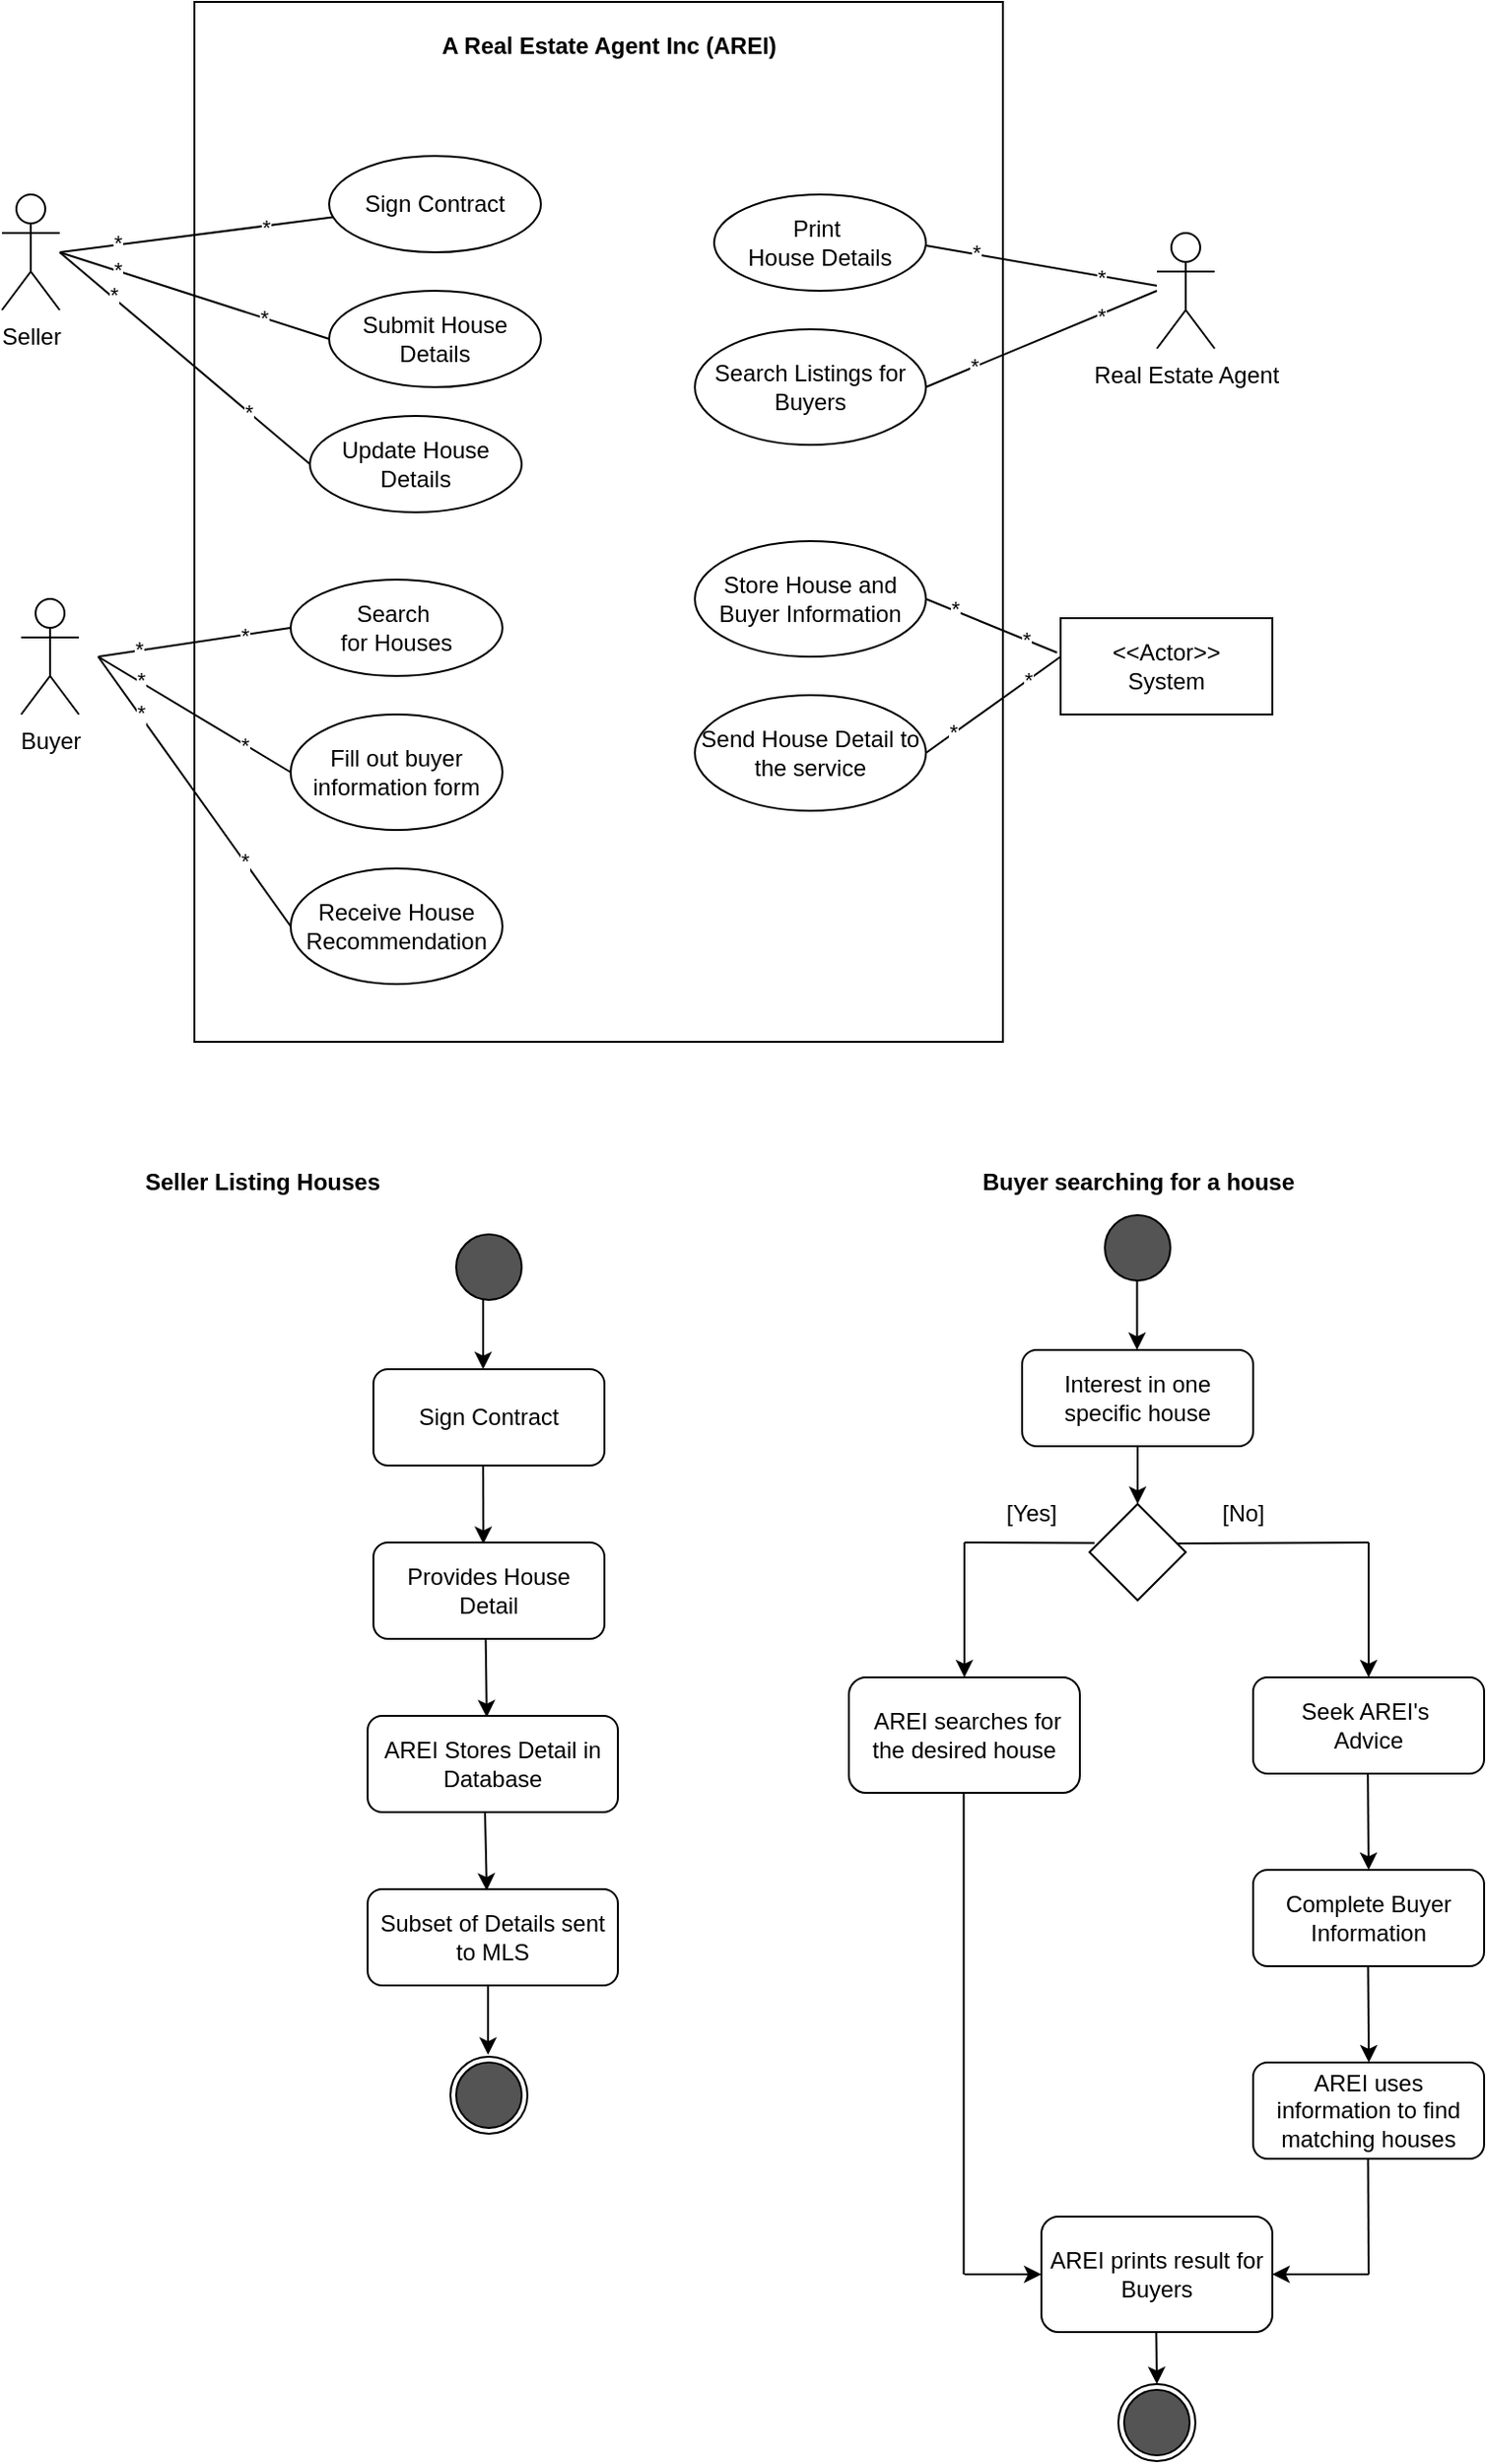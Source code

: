 <mxfile version="26.1.1">
  <diagram name="Page-1" id="EmtREpnJ_5TDIO0ZiXFz">
    <mxGraphModel dx="367" dy="235" grid="1" gridSize="10" guides="1" tooltips="1" connect="1" arrows="1" fold="1" page="1" pageScale="1" pageWidth="850" pageHeight="1100" math="0" shadow="0">
      <root>
        <mxCell id="0" />
        <mxCell id="1" parent="0" />
        <mxCell id="KVGwbhMKAkdo429nk7-W-102" value="" style="ellipse;whiteSpace=wrap;html=1;aspect=fixed;" vertex="1" parent="1">
          <mxGeometry x="910" y="1407" width="40" height="40" as="geometry" />
        </mxCell>
        <mxCell id="KVGwbhMKAkdo429nk7-W-69" value="" style="ellipse;whiteSpace=wrap;html=1;aspect=fixed;" vertex="1" parent="1">
          <mxGeometry x="563" y="1237" width="40" height="40" as="geometry" />
        </mxCell>
        <mxCell id="KVGwbhMKAkdo429nk7-W-30" value="" style="html=1;whiteSpace=wrap;" vertex="1" parent="1">
          <mxGeometry x="430" y="170" width="420" height="540" as="geometry" />
        </mxCell>
        <mxCell id="KVGwbhMKAkdo429nk7-W-3" value="A Real Estate Agent Inc (AREI)" style="text;align=center;fontStyle=1;verticalAlign=middle;spacingLeft=3;spacingRight=3;strokeColor=none;rotatable=0;points=[[0,0.5],[1,0.5]];portConstraint=eastwest;html=1;" vertex="1" parent="1">
          <mxGeometry x="555" y="180" width="180" height="26" as="geometry" />
        </mxCell>
        <mxCell id="KVGwbhMKAkdo429nk7-W-4" value="Seller" style="shape=umlActor;verticalLabelPosition=bottom;verticalAlign=top;html=1;" vertex="1" parent="1">
          <mxGeometry x="330" y="270" width="30" height="60" as="geometry" />
        </mxCell>
        <mxCell id="KVGwbhMKAkdo429nk7-W-9" value="" style="endArrow=none;html=1;rounded=0;" edge="1" parent="1" target="KVGwbhMKAkdo429nk7-W-12">
          <mxGeometry width="50" height="50" relative="1" as="geometry">
            <mxPoint x="360" y="300" as="sourcePoint" />
            <mxPoint x="420" y="260" as="targetPoint" />
          </mxGeometry>
        </mxCell>
        <mxCell id="KVGwbhMKAkdo429nk7-W-10" value="*" style="edgeLabel;html=1;align=center;verticalAlign=middle;resizable=0;points=[];" vertex="1" connectable="0" parent="KVGwbhMKAkdo429nk7-W-9">
          <mxGeometry x="-0.584" y="1" relative="1" as="geometry">
            <mxPoint as="offset" />
          </mxGeometry>
        </mxCell>
        <mxCell id="KVGwbhMKAkdo429nk7-W-11" value="*" style="edgeLabel;html=1;align=center;verticalAlign=middle;resizable=0;points=[];" vertex="1" connectable="0" parent="KVGwbhMKAkdo429nk7-W-9">
          <mxGeometry x="0.511" relative="1" as="geometry">
            <mxPoint as="offset" />
          </mxGeometry>
        </mxCell>
        <mxCell id="KVGwbhMKAkdo429nk7-W-12" value="Sign Contract" style="ellipse;whiteSpace=wrap;html=1;" vertex="1" parent="1">
          <mxGeometry x="500" y="250" width="110" height="50" as="geometry" />
        </mxCell>
        <mxCell id="KVGwbhMKAkdo429nk7-W-13" value="" style="endArrow=none;html=1;rounded=0;entryX=0;entryY=0.5;entryDx=0;entryDy=0;" edge="1" parent="1" target="KVGwbhMKAkdo429nk7-W-16">
          <mxGeometry width="50" height="50" relative="1" as="geometry">
            <mxPoint x="360" y="300" as="sourcePoint" />
            <mxPoint x="453" y="326" as="targetPoint" />
          </mxGeometry>
        </mxCell>
        <mxCell id="KVGwbhMKAkdo429nk7-W-14" value="*" style="edgeLabel;html=1;align=center;verticalAlign=middle;resizable=0;points=[];" vertex="1" connectable="0" parent="KVGwbhMKAkdo429nk7-W-13">
          <mxGeometry x="-0.584" y="1" relative="1" as="geometry">
            <mxPoint as="offset" />
          </mxGeometry>
        </mxCell>
        <mxCell id="KVGwbhMKAkdo429nk7-W-15" value="*" style="edgeLabel;html=1;align=center;verticalAlign=middle;resizable=0;points=[];" vertex="1" connectable="0" parent="KVGwbhMKAkdo429nk7-W-13">
          <mxGeometry x="0.511" relative="1" as="geometry">
            <mxPoint as="offset" />
          </mxGeometry>
        </mxCell>
        <mxCell id="KVGwbhMKAkdo429nk7-W-16" value="Submit House Details" style="ellipse;whiteSpace=wrap;html=1;" vertex="1" parent="1">
          <mxGeometry x="500" y="320" width="110" height="50" as="geometry" />
        </mxCell>
        <mxCell id="KVGwbhMKAkdo429nk7-W-17" value="Update House Details" style="ellipse;whiteSpace=wrap;html=1;" vertex="1" parent="1">
          <mxGeometry x="490" y="385" width="110" height="50" as="geometry" />
        </mxCell>
        <mxCell id="KVGwbhMKAkdo429nk7-W-18" value="" style="endArrow=none;html=1;rounded=0;entryX=0;entryY=0.5;entryDx=0;entryDy=0;" edge="1" parent="1" target="KVGwbhMKAkdo429nk7-W-17">
          <mxGeometry width="50" height="50" relative="1" as="geometry">
            <mxPoint x="360" y="300" as="sourcePoint" />
            <mxPoint x="450" y="345" as="targetPoint" />
          </mxGeometry>
        </mxCell>
        <mxCell id="KVGwbhMKAkdo429nk7-W-19" value="*" style="edgeLabel;html=1;align=center;verticalAlign=middle;resizable=0;points=[];" vertex="1" connectable="0" parent="KVGwbhMKAkdo429nk7-W-18">
          <mxGeometry x="-0.584" y="1" relative="1" as="geometry">
            <mxPoint as="offset" />
          </mxGeometry>
        </mxCell>
        <mxCell id="KVGwbhMKAkdo429nk7-W-20" value="*" style="edgeLabel;html=1;align=center;verticalAlign=middle;resizable=0;points=[];" vertex="1" connectable="0" parent="KVGwbhMKAkdo429nk7-W-18">
          <mxGeometry x="0.511" relative="1" as="geometry">
            <mxPoint as="offset" />
          </mxGeometry>
        </mxCell>
        <mxCell id="KVGwbhMKAkdo429nk7-W-21" value="Real Estate Agent" style="shape=umlActor;verticalLabelPosition=bottom;verticalAlign=top;html=1;" vertex="1" parent="1">
          <mxGeometry x="930" y="290" width="30" height="60" as="geometry" />
        </mxCell>
        <mxCell id="KVGwbhMKAkdo429nk7-W-22" value="Print&amp;nbsp;&lt;div&gt;House Details&lt;/div&gt;" style="ellipse;whiteSpace=wrap;html=1;" vertex="1" parent="1">
          <mxGeometry x="700" y="270" width="110" height="50" as="geometry" />
        </mxCell>
        <mxCell id="KVGwbhMKAkdo429nk7-W-23" value="" style="endArrow=none;html=1;rounded=0;" edge="1" parent="1" target="KVGwbhMKAkdo429nk7-W-21">
          <mxGeometry width="50" height="50" relative="1" as="geometry">
            <mxPoint x="810" y="296.5" as="sourcePoint" />
            <mxPoint x="910" y="330" as="targetPoint" />
          </mxGeometry>
        </mxCell>
        <mxCell id="KVGwbhMKAkdo429nk7-W-24" value="*" style="edgeLabel;html=1;align=center;verticalAlign=middle;resizable=0;points=[];" vertex="1" connectable="0" parent="KVGwbhMKAkdo429nk7-W-23">
          <mxGeometry x="-0.584" y="1" relative="1" as="geometry">
            <mxPoint as="offset" />
          </mxGeometry>
        </mxCell>
        <mxCell id="KVGwbhMKAkdo429nk7-W-25" value="*" style="edgeLabel;html=1;align=center;verticalAlign=middle;resizable=0;points=[];" vertex="1" connectable="0" parent="KVGwbhMKAkdo429nk7-W-23">
          <mxGeometry x="0.511" relative="1" as="geometry">
            <mxPoint as="offset" />
          </mxGeometry>
        </mxCell>
        <mxCell id="KVGwbhMKAkdo429nk7-W-26" value="Search Listings for Buyers" style="ellipse;whiteSpace=wrap;html=1;" vertex="1" parent="1">
          <mxGeometry x="690" y="340" width="120" height="60" as="geometry" />
        </mxCell>
        <mxCell id="KVGwbhMKAkdo429nk7-W-27" value="" style="endArrow=none;html=1;rounded=0;exitX=1;exitY=0.5;exitDx=0;exitDy=0;" edge="1" parent="1" source="KVGwbhMKAkdo429nk7-W-26">
          <mxGeometry width="50" height="50" relative="1" as="geometry">
            <mxPoint x="730" y="293" as="sourcePoint" />
            <mxPoint x="930" y="320" as="targetPoint" />
          </mxGeometry>
        </mxCell>
        <mxCell id="KVGwbhMKAkdo429nk7-W-28" value="*" style="edgeLabel;html=1;align=center;verticalAlign=middle;resizable=0;points=[];" vertex="1" connectable="0" parent="KVGwbhMKAkdo429nk7-W-27">
          <mxGeometry x="-0.584" y="1" relative="1" as="geometry">
            <mxPoint as="offset" />
          </mxGeometry>
        </mxCell>
        <mxCell id="KVGwbhMKAkdo429nk7-W-29" value="*" style="edgeLabel;html=1;align=center;verticalAlign=middle;resizable=0;points=[];" vertex="1" connectable="0" parent="KVGwbhMKAkdo429nk7-W-27">
          <mxGeometry x="0.511" relative="1" as="geometry">
            <mxPoint as="offset" />
          </mxGeometry>
        </mxCell>
        <mxCell id="KVGwbhMKAkdo429nk7-W-31" value="Buyer" style="shape=umlActor;verticalLabelPosition=bottom;verticalAlign=top;html=1;" vertex="1" parent="1">
          <mxGeometry x="340" y="480" width="30" height="60" as="geometry" />
        </mxCell>
        <mxCell id="KVGwbhMKAkdo429nk7-W-32" value="Search&amp;nbsp;&lt;div&gt;for Houses&lt;/div&gt;" style="ellipse;whiteSpace=wrap;html=1;" vertex="1" parent="1">
          <mxGeometry x="480" y="470" width="110" height="50" as="geometry" />
        </mxCell>
        <mxCell id="KVGwbhMKAkdo429nk7-W-33" value="" style="endArrow=none;html=1;rounded=0;entryX=0;entryY=0.5;entryDx=0;entryDy=0;" edge="1" parent="1" target="KVGwbhMKAkdo429nk7-W-32">
          <mxGeometry width="50" height="50" relative="1" as="geometry">
            <mxPoint x="380" y="510" as="sourcePoint" />
            <mxPoint x="500" y="420" as="targetPoint" />
          </mxGeometry>
        </mxCell>
        <mxCell id="KVGwbhMKAkdo429nk7-W-34" value="*" style="edgeLabel;html=1;align=center;verticalAlign=middle;resizable=0;points=[];" vertex="1" connectable="0" parent="KVGwbhMKAkdo429nk7-W-33">
          <mxGeometry x="-0.584" y="1" relative="1" as="geometry">
            <mxPoint as="offset" />
          </mxGeometry>
        </mxCell>
        <mxCell id="KVGwbhMKAkdo429nk7-W-35" value="*" style="edgeLabel;html=1;align=center;verticalAlign=middle;resizable=0;points=[];" vertex="1" connectable="0" parent="KVGwbhMKAkdo429nk7-W-33">
          <mxGeometry x="0.511" relative="1" as="geometry">
            <mxPoint as="offset" />
          </mxGeometry>
        </mxCell>
        <mxCell id="KVGwbhMKAkdo429nk7-W-36" value="Fill out buyer information form" style="ellipse;whiteSpace=wrap;html=1;" vertex="1" parent="1">
          <mxGeometry x="480" y="540" width="110" height="60" as="geometry" />
        </mxCell>
        <mxCell id="KVGwbhMKAkdo429nk7-W-37" value="" style="endArrow=none;html=1;rounded=0;entryX=0;entryY=0.5;entryDx=0;entryDy=0;" edge="1" parent="1" target="KVGwbhMKAkdo429nk7-W-36">
          <mxGeometry width="50" height="50" relative="1" as="geometry">
            <mxPoint x="380" y="510" as="sourcePoint" />
            <mxPoint x="490" y="505" as="targetPoint" />
          </mxGeometry>
        </mxCell>
        <mxCell id="KVGwbhMKAkdo429nk7-W-38" value="*" style="edgeLabel;html=1;align=center;verticalAlign=middle;resizable=0;points=[];" vertex="1" connectable="0" parent="KVGwbhMKAkdo429nk7-W-37">
          <mxGeometry x="-0.584" y="1" relative="1" as="geometry">
            <mxPoint as="offset" />
          </mxGeometry>
        </mxCell>
        <mxCell id="KVGwbhMKAkdo429nk7-W-39" value="*" style="edgeLabel;html=1;align=center;verticalAlign=middle;resizable=0;points=[];" vertex="1" connectable="0" parent="KVGwbhMKAkdo429nk7-W-37">
          <mxGeometry x="0.511" relative="1" as="geometry">
            <mxPoint as="offset" />
          </mxGeometry>
        </mxCell>
        <mxCell id="KVGwbhMKAkdo429nk7-W-41" value="Receive House Recommendation" style="ellipse;whiteSpace=wrap;html=1;" vertex="1" parent="1">
          <mxGeometry x="480" y="620" width="110" height="60" as="geometry" />
        </mxCell>
        <mxCell id="KVGwbhMKAkdo429nk7-W-42" value="" style="endArrow=none;html=1;rounded=0;entryX=0;entryY=0.5;entryDx=0;entryDy=0;" edge="1" parent="1" target="KVGwbhMKAkdo429nk7-W-41">
          <mxGeometry width="50" height="50" relative="1" as="geometry">
            <mxPoint x="380" y="510" as="sourcePoint" />
            <mxPoint x="490" y="580" as="targetPoint" />
          </mxGeometry>
        </mxCell>
        <mxCell id="KVGwbhMKAkdo429nk7-W-43" value="*" style="edgeLabel;html=1;align=center;verticalAlign=middle;resizable=0;points=[];" vertex="1" connectable="0" parent="KVGwbhMKAkdo429nk7-W-42">
          <mxGeometry x="-0.584" y="1" relative="1" as="geometry">
            <mxPoint as="offset" />
          </mxGeometry>
        </mxCell>
        <mxCell id="KVGwbhMKAkdo429nk7-W-44" value="*" style="edgeLabel;html=1;align=center;verticalAlign=middle;resizable=0;points=[];" vertex="1" connectable="0" parent="KVGwbhMKAkdo429nk7-W-42">
          <mxGeometry x="0.511" relative="1" as="geometry">
            <mxPoint as="offset" />
          </mxGeometry>
        </mxCell>
        <mxCell id="KVGwbhMKAkdo429nk7-W-45" value="&amp;lt;&amp;lt;Actor&amp;gt;&amp;gt;&lt;div&gt;System&lt;/div&gt;" style="html=1;whiteSpace=wrap;" vertex="1" parent="1">
          <mxGeometry x="880" y="490" width="110" height="50" as="geometry" />
        </mxCell>
        <mxCell id="KVGwbhMKAkdo429nk7-W-47" value="Store House and Buyer Information" style="ellipse;whiteSpace=wrap;html=1;" vertex="1" parent="1">
          <mxGeometry x="690" y="450" width="120" height="60" as="geometry" />
        </mxCell>
        <mxCell id="KVGwbhMKAkdo429nk7-W-48" value="" style="endArrow=none;html=1;rounded=0;exitX=1;exitY=0.5;exitDx=0;exitDy=0;entryX=-0.017;entryY=0.358;entryDx=0;entryDy=0;entryPerimeter=0;" edge="1" parent="1" source="KVGwbhMKAkdo429nk7-W-47" target="KVGwbhMKAkdo429nk7-W-45">
          <mxGeometry width="50" height="50" relative="1" as="geometry">
            <mxPoint x="810" y="465" as="sourcePoint" />
            <mxPoint x="930" y="415" as="targetPoint" />
          </mxGeometry>
        </mxCell>
        <mxCell id="KVGwbhMKAkdo429nk7-W-49" value="*" style="edgeLabel;html=1;align=center;verticalAlign=middle;resizable=0;points=[];" vertex="1" connectable="0" parent="KVGwbhMKAkdo429nk7-W-48">
          <mxGeometry x="-0.584" y="1" relative="1" as="geometry">
            <mxPoint as="offset" />
          </mxGeometry>
        </mxCell>
        <mxCell id="KVGwbhMKAkdo429nk7-W-50" value="*" style="edgeLabel;html=1;align=center;verticalAlign=middle;resizable=0;points=[];" vertex="1" connectable="0" parent="KVGwbhMKAkdo429nk7-W-48">
          <mxGeometry x="0.511" relative="1" as="geometry">
            <mxPoint as="offset" />
          </mxGeometry>
        </mxCell>
        <mxCell id="KVGwbhMKAkdo429nk7-W-51" value="" style="endArrow=none;html=1;rounded=0;exitX=1;exitY=0.5;exitDx=0;exitDy=0;" edge="1" parent="1" source="KVGwbhMKAkdo429nk7-W-54">
          <mxGeometry width="50" height="50" relative="1" as="geometry">
            <mxPoint x="820" y="490" as="sourcePoint" />
            <mxPoint x="880" y="510" as="targetPoint" />
          </mxGeometry>
        </mxCell>
        <mxCell id="KVGwbhMKAkdo429nk7-W-52" value="*" style="edgeLabel;html=1;align=center;verticalAlign=middle;resizable=0;points=[];" vertex="1" connectable="0" parent="KVGwbhMKAkdo429nk7-W-51">
          <mxGeometry x="-0.584" y="1" relative="1" as="geometry">
            <mxPoint as="offset" />
          </mxGeometry>
        </mxCell>
        <mxCell id="KVGwbhMKAkdo429nk7-W-53" value="*" style="edgeLabel;html=1;align=center;verticalAlign=middle;resizable=0;points=[];" vertex="1" connectable="0" parent="KVGwbhMKAkdo429nk7-W-51">
          <mxGeometry x="0.511" relative="1" as="geometry">
            <mxPoint as="offset" />
          </mxGeometry>
        </mxCell>
        <mxCell id="KVGwbhMKAkdo429nk7-W-54" value="Send House Detail to the service" style="ellipse;whiteSpace=wrap;html=1;" vertex="1" parent="1">
          <mxGeometry x="690" y="530" width="120" height="60" as="geometry" />
        </mxCell>
        <mxCell id="KVGwbhMKAkdo429nk7-W-55" value="Seller Listing Houses" style="text;align=center;fontStyle=1;verticalAlign=middle;spacingLeft=3;spacingRight=3;strokeColor=none;rotatable=0;points=[[0,0.5],[1,0.5]];portConstraint=eastwest;html=1;" vertex="1" parent="1">
          <mxGeometry x="425" y="770" width="80" height="26" as="geometry" />
        </mxCell>
        <mxCell id="KVGwbhMKAkdo429nk7-W-56" value="" style="ellipse;whiteSpace=wrap;html=1;aspect=fixed;fillColor=#545454;" vertex="1" parent="1">
          <mxGeometry x="566" y="810" width="34" height="34" as="geometry" />
        </mxCell>
        <mxCell id="KVGwbhMKAkdo429nk7-W-57" value="" style="endArrow=classic;html=1;rounded=0;" edge="1" parent="1">
          <mxGeometry width="50" height="50" relative="1" as="geometry">
            <mxPoint x="580" y="844" as="sourcePoint" />
            <mxPoint x="580" y="880" as="targetPoint" />
          </mxGeometry>
        </mxCell>
        <mxCell id="KVGwbhMKAkdo429nk7-W-59" value="Sign Contract" style="rounded=1;whiteSpace=wrap;html=1;" vertex="1" parent="1">
          <mxGeometry x="523" y="880" width="120" height="50" as="geometry" />
        </mxCell>
        <mxCell id="KVGwbhMKAkdo429nk7-W-60" value="" style="endArrow=classic;html=1;rounded=0;entryX=0.476;entryY=0.015;entryDx=0;entryDy=0;entryPerimeter=0;" edge="1" parent="1" target="KVGwbhMKAkdo429nk7-W-61">
          <mxGeometry width="50" height="50" relative="1" as="geometry">
            <mxPoint x="580" y="930" as="sourcePoint" />
            <mxPoint x="580" y="966" as="targetPoint" />
          </mxGeometry>
        </mxCell>
        <mxCell id="KVGwbhMKAkdo429nk7-W-61" value="Provides House Detail" style="rounded=1;whiteSpace=wrap;html=1;" vertex="1" parent="1">
          <mxGeometry x="523" y="970" width="120" height="50" as="geometry" />
        </mxCell>
        <mxCell id="KVGwbhMKAkdo429nk7-W-62" value="" style="endArrow=classic;html=1;rounded=0;entryX=0.476;entryY=0.015;entryDx=0;entryDy=0;entryPerimeter=0;exitX=0.486;exitY=1.008;exitDx=0;exitDy=0;exitPerimeter=0;" edge="1" parent="1" target="KVGwbhMKAkdo429nk7-W-63" source="KVGwbhMKAkdo429nk7-W-61">
          <mxGeometry width="50" height="50" relative="1" as="geometry">
            <mxPoint x="580" y="1020" as="sourcePoint" />
            <mxPoint x="580" y="1056" as="targetPoint" />
          </mxGeometry>
        </mxCell>
        <mxCell id="KVGwbhMKAkdo429nk7-W-63" value="AREI Stores Detail in Database" style="rounded=1;whiteSpace=wrap;html=1;" vertex="1" parent="1">
          <mxGeometry x="520" y="1060" width="130" height="50" as="geometry" />
        </mxCell>
        <mxCell id="KVGwbhMKAkdo429nk7-W-64" value="" style="endArrow=classic;html=1;rounded=0;entryX=0.476;entryY=0.015;entryDx=0;entryDy=0;entryPerimeter=0;exitX=0.469;exitY=1.005;exitDx=0;exitDy=0;exitPerimeter=0;" edge="1" parent="1" target="KVGwbhMKAkdo429nk7-W-65" source="KVGwbhMKAkdo429nk7-W-63">
          <mxGeometry width="50" height="50" relative="1" as="geometry">
            <mxPoint x="580" y="1110" as="sourcePoint" />
            <mxPoint x="580" y="1146" as="targetPoint" />
          </mxGeometry>
        </mxCell>
        <mxCell id="KVGwbhMKAkdo429nk7-W-65" value="Subset of Details sent to MLS" style="rounded=1;whiteSpace=wrap;html=1;" vertex="1" parent="1">
          <mxGeometry x="520" y="1150" width="130" height="50" as="geometry" />
        </mxCell>
        <mxCell id="KVGwbhMKAkdo429nk7-W-66" value="" style="ellipse;whiteSpace=wrap;html=1;aspect=fixed;fillColor=#545454;" vertex="1" parent="1">
          <mxGeometry x="566" y="1240" width="34" height="34" as="geometry" />
        </mxCell>
        <mxCell id="KVGwbhMKAkdo429nk7-W-67" value="" style="endArrow=classic;html=1;rounded=0;" edge="1" parent="1">
          <mxGeometry width="50" height="50" relative="1" as="geometry">
            <mxPoint x="582.55" y="1200" as="sourcePoint" />
            <mxPoint x="582.55" y="1236" as="targetPoint" />
          </mxGeometry>
        </mxCell>
        <mxCell id="KVGwbhMKAkdo429nk7-W-70" value="Buyer searching for a house" style="text;align=center;fontStyle=1;verticalAlign=middle;spacingLeft=3;spacingRight=3;strokeColor=none;rotatable=0;points=[[0,0.5],[1,0.5]];portConstraint=eastwest;html=1;" vertex="1" parent="1">
          <mxGeometry x="880" y="770" width="80" height="26" as="geometry" />
        </mxCell>
        <mxCell id="KVGwbhMKAkdo429nk7-W-71" value="" style="ellipse;whiteSpace=wrap;html=1;aspect=fixed;fillColor=#545454;" vertex="1" parent="1">
          <mxGeometry x="903" y="800" width="34" height="34" as="geometry" />
        </mxCell>
        <mxCell id="KVGwbhMKAkdo429nk7-W-73" value="" style="endArrow=classic;html=1;rounded=0;" edge="1" parent="1">
          <mxGeometry width="50" height="50" relative="1" as="geometry">
            <mxPoint x="919.72" y="834" as="sourcePoint" />
            <mxPoint x="919.72" y="870" as="targetPoint" />
          </mxGeometry>
        </mxCell>
        <mxCell id="KVGwbhMKAkdo429nk7-W-74" value="Interest in one specific house" style="rounded=1;whiteSpace=wrap;html=1;" vertex="1" parent="1">
          <mxGeometry x="860" y="870" width="120" height="50" as="geometry" />
        </mxCell>
        <mxCell id="KVGwbhMKAkdo429nk7-W-75" value="" style="endArrow=classic;html=1;rounded=0;exitX=0.5;exitY=1;exitDx=0;exitDy=0;" edge="1" parent="1" source="KVGwbhMKAkdo429nk7-W-74">
          <mxGeometry width="50" height="50" relative="1" as="geometry">
            <mxPoint x="799.78" y="920" as="sourcePoint" />
            <mxPoint x="920" y="950" as="targetPoint" />
            <Array as="points" />
          </mxGeometry>
        </mxCell>
        <mxCell id="KVGwbhMKAkdo429nk7-W-76" value="" style="rhombus;whiteSpace=wrap;html=1;" vertex="1" parent="1">
          <mxGeometry x="895" y="950" width="50" height="50" as="geometry" />
        </mxCell>
        <mxCell id="KVGwbhMKAkdo429nk7-W-77" value="" style="endArrow=none;html=1;rounded=0;entryX=0.053;entryY=0.405;entryDx=0;entryDy=0;entryPerimeter=0;" edge="1" parent="1" target="KVGwbhMKAkdo429nk7-W-76">
          <mxGeometry width="50" height="50" relative="1" as="geometry">
            <mxPoint x="830" y="970" as="sourcePoint" />
            <mxPoint x="895" y="974.84" as="targetPoint" />
          </mxGeometry>
        </mxCell>
        <mxCell id="KVGwbhMKAkdo429nk7-W-78" value="" style="endArrow=none;html=1;rounded=0;exitX=0.902;exitY=0.411;exitDx=0;exitDy=0;exitPerimeter=0;" edge="1" parent="1" source="KVGwbhMKAkdo429nk7-W-76">
          <mxGeometry width="50" height="50" relative="1" as="geometry">
            <mxPoint x="941" y="980" as="sourcePoint" />
            <mxPoint x="1040" y="970" as="targetPoint" />
          </mxGeometry>
        </mxCell>
        <mxCell id="KVGwbhMKAkdo429nk7-W-79" value="[Yes]" style="text;html=1;align=center;verticalAlign=middle;whiteSpace=wrap;rounded=0;" vertex="1" parent="1">
          <mxGeometry x="835" y="940" width="60" height="30" as="geometry" />
        </mxCell>
        <mxCell id="KVGwbhMKAkdo429nk7-W-80" value="[No]" style="text;html=1;align=center;verticalAlign=middle;whiteSpace=wrap;rounded=0;" vertex="1" parent="1">
          <mxGeometry x="945" y="940" width="60" height="30" as="geometry" />
        </mxCell>
        <mxCell id="KVGwbhMKAkdo429nk7-W-84" value="" style="endArrow=classic;html=1;rounded=0;" edge="1" parent="1">
          <mxGeometry width="50" height="50" relative="1" as="geometry">
            <mxPoint x="830" y="970" as="sourcePoint" />
            <mxPoint x="830" y="1040" as="targetPoint" />
          </mxGeometry>
        </mxCell>
        <mxCell id="KVGwbhMKAkdo429nk7-W-85" value="" style="endArrow=classic;html=1;rounded=0;" edge="1" parent="1">
          <mxGeometry width="50" height="50" relative="1" as="geometry">
            <mxPoint x="1040" y="970" as="sourcePoint" />
            <mxPoint x="1040" y="1040" as="targetPoint" />
          </mxGeometry>
        </mxCell>
        <mxCell id="KVGwbhMKAkdo429nk7-W-86" value="Seek AREI&#39;s&amp;nbsp;&lt;div&gt;Advice&lt;/div&gt;" style="rounded=1;whiteSpace=wrap;html=1;" vertex="1" parent="1">
          <mxGeometry x="980" y="1040" width="120" height="50" as="geometry" />
        </mxCell>
        <mxCell id="KVGwbhMKAkdo429nk7-W-87" value="" style="endArrow=classic;html=1;rounded=0;" edge="1" parent="1">
          <mxGeometry width="50" height="50" relative="1" as="geometry">
            <mxPoint x="1039.6" y="1090" as="sourcePoint" />
            <mxPoint x="1040" y="1140" as="targetPoint" />
          </mxGeometry>
        </mxCell>
        <mxCell id="KVGwbhMKAkdo429nk7-W-88" value="Complete Buyer Information" style="rounded=1;whiteSpace=wrap;html=1;" vertex="1" parent="1">
          <mxGeometry x="980" y="1140" width="120" height="50" as="geometry" />
        </mxCell>
        <mxCell id="KVGwbhMKAkdo429nk7-W-89" value="" style="endArrow=classic;html=1;rounded=0;" edge="1" parent="1">
          <mxGeometry width="50" height="50" relative="1" as="geometry">
            <mxPoint x="1039.72" y="1190" as="sourcePoint" />
            <mxPoint x="1040.12" y="1240" as="targetPoint" />
          </mxGeometry>
        </mxCell>
        <mxCell id="KVGwbhMKAkdo429nk7-W-90" value="AREI uses information to find matching houses" style="rounded=1;whiteSpace=wrap;html=1;" vertex="1" parent="1">
          <mxGeometry x="980" y="1240" width="120" height="50" as="geometry" />
        </mxCell>
        <mxCell id="KVGwbhMKAkdo429nk7-W-91" value="&amp;nbsp;AREI searches for the desired house" style="rounded=1;whiteSpace=wrap;html=1;" vertex="1" parent="1">
          <mxGeometry x="770" y="1040" width="120" height="60" as="geometry" />
        </mxCell>
        <mxCell id="KVGwbhMKAkdo429nk7-W-93" value="" style="endArrow=none;html=1;rounded=0;" edge="1" parent="1">
          <mxGeometry width="50" height="50" relative="1" as="geometry">
            <mxPoint x="829.67" y="1350" as="sourcePoint" />
            <mxPoint x="829.67" y="1100" as="targetPoint" />
          </mxGeometry>
        </mxCell>
        <mxCell id="KVGwbhMKAkdo429nk7-W-94" value="AREI prints result for Buyers" style="rounded=1;whiteSpace=wrap;html=1;" vertex="1" parent="1">
          <mxGeometry x="870" y="1320" width="120" height="60" as="geometry" />
        </mxCell>
        <mxCell id="KVGwbhMKAkdo429nk7-W-95" value="" style="endArrow=none;html=1;rounded=0;" edge="1" parent="1">
          <mxGeometry width="50" height="50" relative="1" as="geometry">
            <mxPoint x="1040" y="1350" as="sourcePoint" />
            <mxPoint x="1039.72" y="1290" as="targetPoint" />
          </mxGeometry>
        </mxCell>
        <mxCell id="KVGwbhMKAkdo429nk7-W-98" value="" style="endArrow=classic;html=1;rounded=0;entryX=1;entryY=0.5;entryDx=0;entryDy=0;" edge="1" parent="1" target="KVGwbhMKAkdo429nk7-W-94">
          <mxGeometry width="50" height="50" relative="1" as="geometry">
            <mxPoint x="1040" y="1350" as="sourcePoint" />
            <mxPoint x="940" y="1270" as="targetPoint" />
          </mxGeometry>
        </mxCell>
        <mxCell id="KVGwbhMKAkdo429nk7-W-99" value="" style="endArrow=classic;html=1;rounded=0;entryX=0;entryY=0.5;entryDx=0;entryDy=0;" edge="1" parent="1" target="KVGwbhMKAkdo429nk7-W-94">
          <mxGeometry width="50" height="50" relative="1" as="geometry">
            <mxPoint x="830" y="1350" as="sourcePoint" />
            <mxPoint x="1000" y="1360" as="targetPoint" />
          </mxGeometry>
        </mxCell>
        <mxCell id="KVGwbhMKAkdo429nk7-W-100" value="" style="endArrow=classic;html=1;rounded=0;exitX=0.5;exitY=1;exitDx=0;exitDy=0;entryX=0.5;entryY=0;entryDx=0;entryDy=0;" edge="1" parent="1" target="KVGwbhMKAkdo429nk7-W-102">
          <mxGeometry width="50" height="50" relative="1" as="geometry">
            <mxPoint x="929.67" y="1380" as="sourcePoint" />
            <mxPoint x="930" y="1400" as="targetPoint" />
            <Array as="points" />
          </mxGeometry>
        </mxCell>
        <mxCell id="KVGwbhMKAkdo429nk7-W-101" value="" style="ellipse;whiteSpace=wrap;html=1;aspect=fixed;fillColor=#545454;" vertex="1" parent="1">
          <mxGeometry x="913" y="1410" width="34" height="34" as="geometry" />
        </mxCell>
      </root>
    </mxGraphModel>
  </diagram>
</mxfile>

